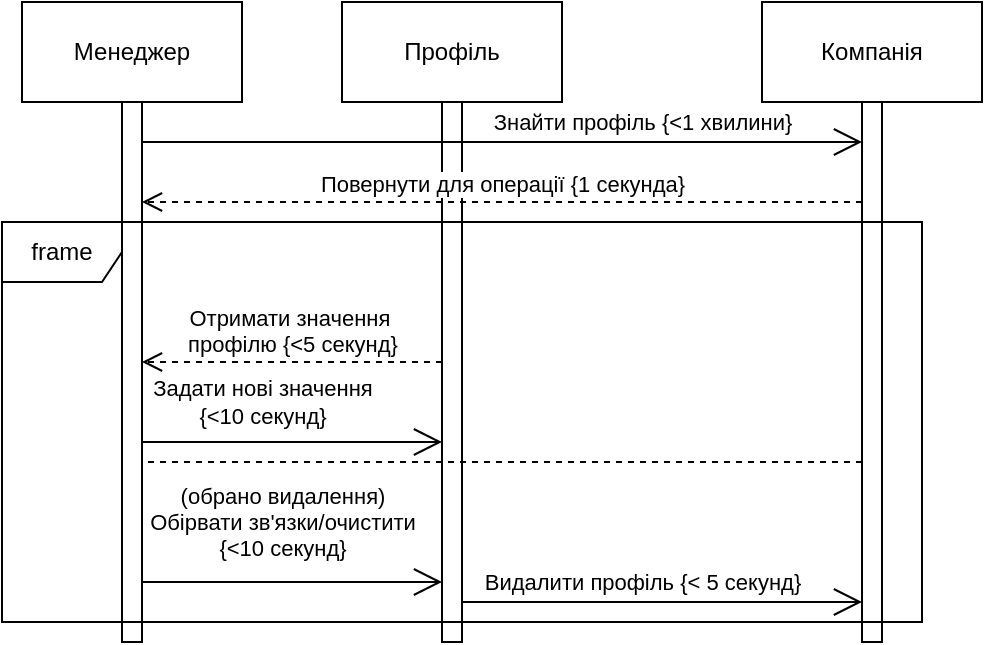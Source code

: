 <mxfile version="24.3.1" type="github">
  <diagram name="Сторінка-1" id="4yuRG69Y8J3sjxrQUflu">
    <mxGraphModel dx="955" dy="482" grid="1" gridSize="10" guides="1" tooltips="1" connect="1" arrows="1" fold="1" page="1" pageScale="1" pageWidth="827" pageHeight="1169" math="0" shadow="0">
      <root>
        <mxCell id="0" />
        <mxCell id="1" parent="0" />
        <mxCell id="FoRWh7pk5hB0Fc30gD0U-1" value="" style="html=1;points=[[0,0,0,0,5],[0,1,0,0,-5],[1,0,0,0,5],[1,1,0,0,-5]];perimeter=orthogonalPerimeter;outlineConnect=0;targetShapes=umlLifeline;portConstraint=eastwest;newEdgeStyle={&quot;curved&quot;:0,&quot;rounded&quot;:0};" vertex="1" parent="1">
          <mxGeometry x="120" y="250" width="10" height="280" as="geometry" />
        </mxCell>
        <mxCell id="FoRWh7pk5hB0Fc30gD0U-2" value="Менеджер" style="html=1;whiteSpace=wrap;" vertex="1" parent="1">
          <mxGeometry x="70" y="210" width="110" height="50" as="geometry" />
        </mxCell>
        <mxCell id="FoRWh7pk5hB0Fc30gD0U-3" value="" style="html=1;points=[[0,0,0,0,5],[0,1,0,0,-5],[1,0,0,0,5],[1,1,0,0,-5]];perimeter=orthogonalPerimeter;outlineConnect=0;targetShapes=umlLifeline;portConstraint=eastwest;newEdgeStyle={&quot;curved&quot;:0,&quot;rounded&quot;:0};" vertex="1" parent="1">
          <mxGeometry x="280" y="260" width="10" height="270" as="geometry" />
        </mxCell>
        <mxCell id="FoRWh7pk5hB0Fc30gD0U-4" value="Профіль" style="html=1;whiteSpace=wrap;" vertex="1" parent="1">
          <mxGeometry x="230" y="210" width="110" height="50" as="geometry" />
        </mxCell>
        <mxCell id="FoRWh7pk5hB0Fc30gD0U-5" value="" style="html=1;points=[[0,0,0,0,5],[0,1,0,0,-5],[1,0,0,0,5],[1,1,0,0,-5]];perimeter=orthogonalPerimeter;outlineConnect=0;targetShapes=umlLifeline;portConstraint=eastwest;newEdgeStyle={&quot;curved&quot;:0,&quot;rounded&quot;:0};" vertex="1" parent="1">
          <mxGeometry x="490" y="260" width="10" height="270" as="geometry" />
        </mxCell>
        <mxCell id="FoRWh7pk5hB0Fc30gD0U-6" value="Компанія" style="html=1;whiteSpace=wrap;" vertex="1" parent="1">
          <mxGeometry x="440" y="210" width="110" height="50" as="geometry" />
        </mxCell>
        <mxCell id="FoRWh7pk5hB0Fc30gD0U-7" value="" style="endArrow=open;endFill=1;endSize=12;html=1;rounded=0;" edge="1" parent="1">
          <mxGeometry width="160" relative="1" as="geometry">
            <mxPoint x="130" y="280" as="sourcePoint" />
            <mxPoint x="490" y="280" as="targetPoint" />
            <Array as="points">
              <mxPoint x="270" y="280" />
              <mxPoint x="310" y="280" />
            </Array>
          </mxGeometry>
        </mxCell>
        <mxCell id="FoRWh7pk5hB0Fc30gD0U-8" value="Знайти профіль {&amp;lt;1 хвилини}" style="edgeLabel;html=1;align=center;verticalAlign=middle;resizable=0;points=[];" vertex="1" connectable="0" parent="FoRWh7pk5hB0Fc30gD0U-7">
          <mxGeometry x="0.24" y="3" relative="1" as="geometry">
            <mxPoint x="27" y="-7" as="offset" />
          </mxGeometry>
        </mxCell>
        <mxCell id="FoRWh7pk5hB0Fc30gD0U-9" value="" style="endArrow=open;endFill=1;endSize=12;html=1;rounded=0;" edge="1" parent="1">
          <mxGeometry width="160" relative="1" as="geometry">
            <mxPoint x="130" y="430" as="sourcePoint" />
            <mxPoint x="280" y="430" as="targetPoint" />
          </mxGeometry>
        </mxCell>
        <mxCell id="FoRWh7pk5hB0Fc30gD0U-10" value="Задати нові значення&lt;div&gt;{&amp;lt;10 секунд}&lt;/div&gt;" style="edgeLabel;html=1;align=center;verticalAlign=middle;resizable=0;points=[];" vertex="1" connectable="0" parent="FoRWh7pk5hB0Fc30gD0U-9">
          <mxGeometry x="-0.465" y="-1" relative="1" as="geometry">
            <mxPoint x="20" y="-21" as="offset" />
          </mxGeometry>
        </mxCell>
        <mxCell id="FoRWh7pk5hB0Fc30gD0U-11" value="Отримати значення&amp;nbsp;&lt;div&gt;профілю {&amp;lt;5 секунд}&lt;/div&gt;" style="html=1;verticalAlign=bottom;endArrow=open;dashed=1;endSize=8;curved=0;rounded=0;" edge="1" parent="1">
          <mxGeometry relative="1" as="geometry">
            <mxPoint x="280" y="390" as="sourcePoint" />
            <mxPoint x="130" y="390" as="targetPoint" />
            <Array as="points">
              <mxPoint x="200" y="390" />
            </Array>
          </mxGeometry>
        </mxCell>
        <mxCell id="FoRWh7pk5hB0Fc30gD0U-12" value="frame" style="shape=umlFrame;whiteSpace=wrap;html=1;pointerEvents=0;" vertex="1" parent="1">
          <mxGeometry x="60" y="320" width="460" height="200" as="geometry" />
        </mxCell>
        <mxCell id="FoRWh7pk5hB0Fc30gD0U-13" value="" style="html=1;verticalAlign=bottom;endArrow=none;dashed=1;endSize=8;curved=0;rounded=0;endFill=0;" edge="1" parent="1">
          <mxGeometry relative="1" as="geometry">
            <mxPoint x="490" y="440" as="sourcePoint" />
            <mxPoint x="130" y="440" as="targetPoint" />
          </mxGeometry>
        </mxCell>
        <mxCell id="FoRWh7pk5hB0Fc30gD0U-14" value="Повернути для операції {1 секунда}" style="html=1;verticalAlign=bottom;endArrow=open;dashed=1;endSize=8;curved=0;rounded=0;" edge="1" parent="1">
          <mxGeometry relative="1" as="geometry">
            <mxPoint x="490" y="310" as="sourcePoint" />
            <mxPoint x="130" y="310" as="targetPoint" />
          </mxGeometry>
        </mxCell>
        <mxCell id="FoRWh7pk5hB0Fc30gD0U-15" value="" style="endArrow=open;endFill=1;endSize=12;html=1;rounded=0;" edge="1" parent="1">
          <mxGeometry width="160" relative="1" as="geometry">
            <mxPoint x="130" y="500" as="sourcePoint" />
            <mxPoint x="280" y="500" as="targetPoint" />
          </mxGeometry>
        </mxCell>
        <mxCell id="FoRWh7pk5hB0Fc30gD0U-16" value="&lt;div&gt;(обрано видалення)&lt;/div&gt;Обірвати зв&#39;язки/очистити&lt;div&gt;{&amp;lt;10 секунд}&lt;/div&gt;" style="edgeLabel;html=1;align=center;verticalAlign=middle;resizable=0;points=[];" vertex="1" connectable="0" parent="FoRWh7pk5hB0Fc30gD0U-15">
          <mxGeometry x="-0.465" y="-1" relative="1" as="geometry">
            <mxPoint x="30" y="-31" as="offset" />
          </mxGeometry>
        </mxCell>
        <mxCell id="FoRWh7pk5hB0Fc30gD0U-17" value="" style="endArrow=open;endFill=1;endSize=12;html=1;rounded=0;" edge="1" parent="1" source="FoRWh7pk5hB0Fc30gD0U-3">
          <mxGeometry width="160" relative="1" as="geometry">
            <mxPoint x="130" y="510.0" as="sourcePoint" />
            <mxPoint x="490" y="510.0" as="targetPoint" />
          </mxGeometry>
        </mxCell>
        <mxCell id="FoRWh7pk5hB0Fc30gD0U-19" value="Видалити профіль {&amp;lt; 5 секунд}" style="edgeLabel;html=1;align=center;verticalAlign=middle;resizable=0;points=[];" vertex="1" connectable="0" parent="FoRWh7pk5hB0Fc30gD0U-17">
          <mxGeometry x="-0.219" relative="1" as="geometry">
            <mxPoint x="12" y="-10" as="offset" />
          </mxGeometry>
        </mxCell>
      </root>
    </mxGraphModel>
  </diagram>
</mxfile>
